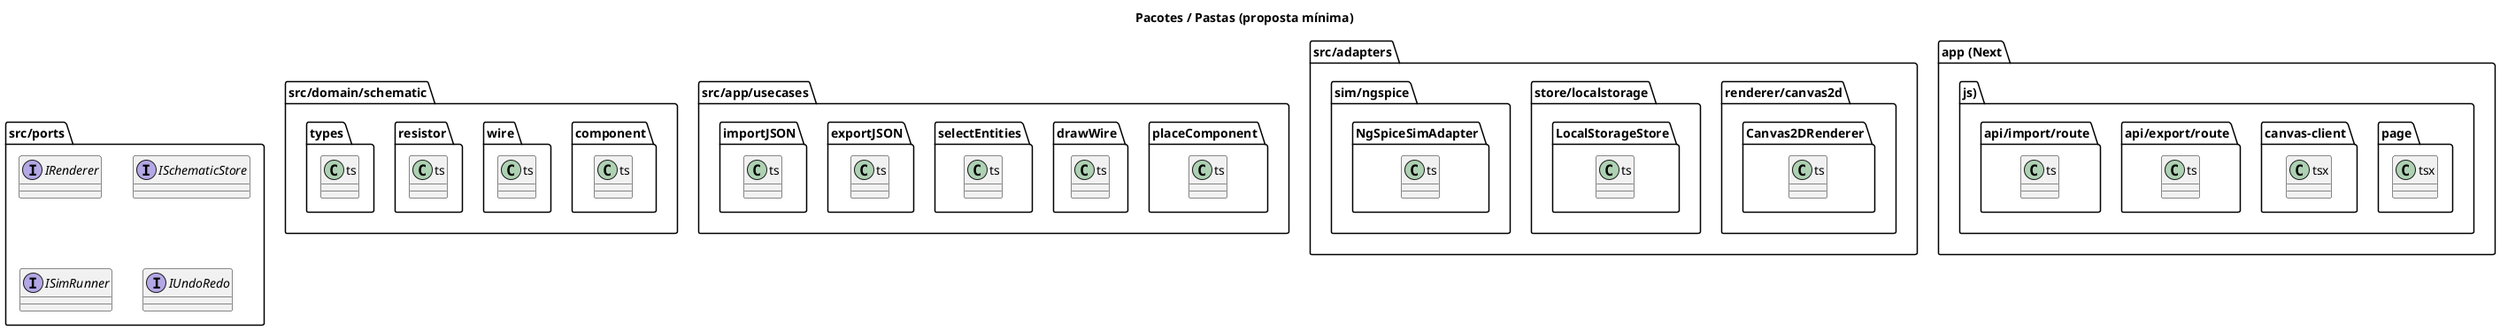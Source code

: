 @startuml
title Pacotes / Pastas (proposta mínima)

package "src/domain/schematic" {
  class component.ts
  class wire.ts
  class resistor.ts
  class types.ts
}

package "src/app/usecases" {
  class placeComponent.ts
  class drawWire.ts
  class selectEntities.ts
  class exportJSON.ts
  class importJSON.ts
}

package "src/ports" {
  interface IRenderer
  interface ISchematicStore
  interface ISimRunner
  interface IUndoRedo
}

package "src/adapters" {
  package "renderer/canvas2d" {
    class Canvas2DRenderer.ts
  }
  package "store/localstorage" {
    class LocalStorageStore.ts
  }
  package "sim/ngspice" {
    class NgSpiceSimAdapter.ts
  }
}

package "app (Next.js)" {
  class page.tsx
  class canvas-client.tsx
  class api/export/route.ts
  class api/import/route.ts
}
@enduml
